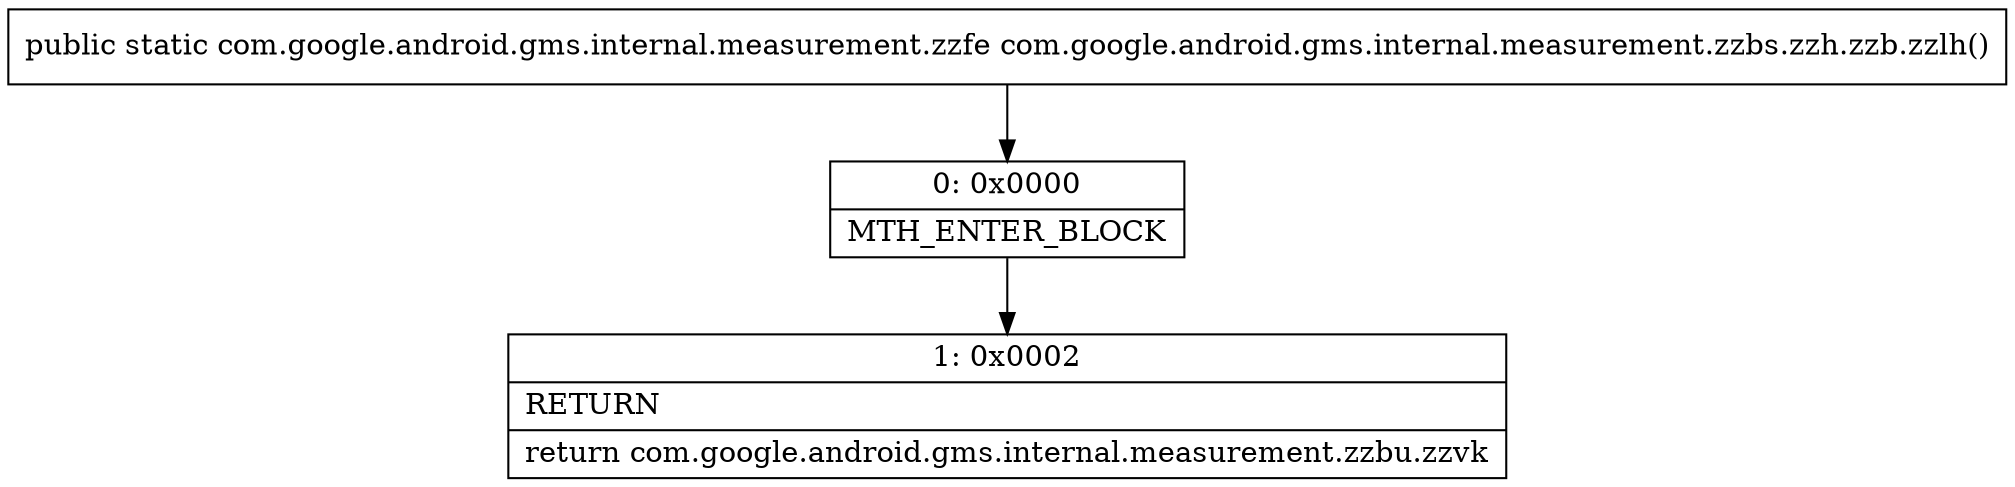 digraph "CFG forcom.google.android.gms.internal.measurement.zzbs.zzh.zzb.zzlh()Lcom\/google\/android\/gms\/internal\/measurement\/zzfe;" {
Node_0 [shape=record,label="{0\:\ 0x0000|MTH_ENTER_BLOCK\l}"];
Node_1 [shape=record,label="{1\:\ 0x0002|RETURN\l|return com.google.android.gms.internal.measurement.zzbu.zzvk\l}"];
MethodNode[shape=record,label="{public static com.google.android.gms.internal.measurement.zzfe com.google.android.gms.internal.measurement.zzbs.zzh.zzb.zzlh() }"];
MethodNode -> Node_0;
Node_0 -> Node_1;
}


